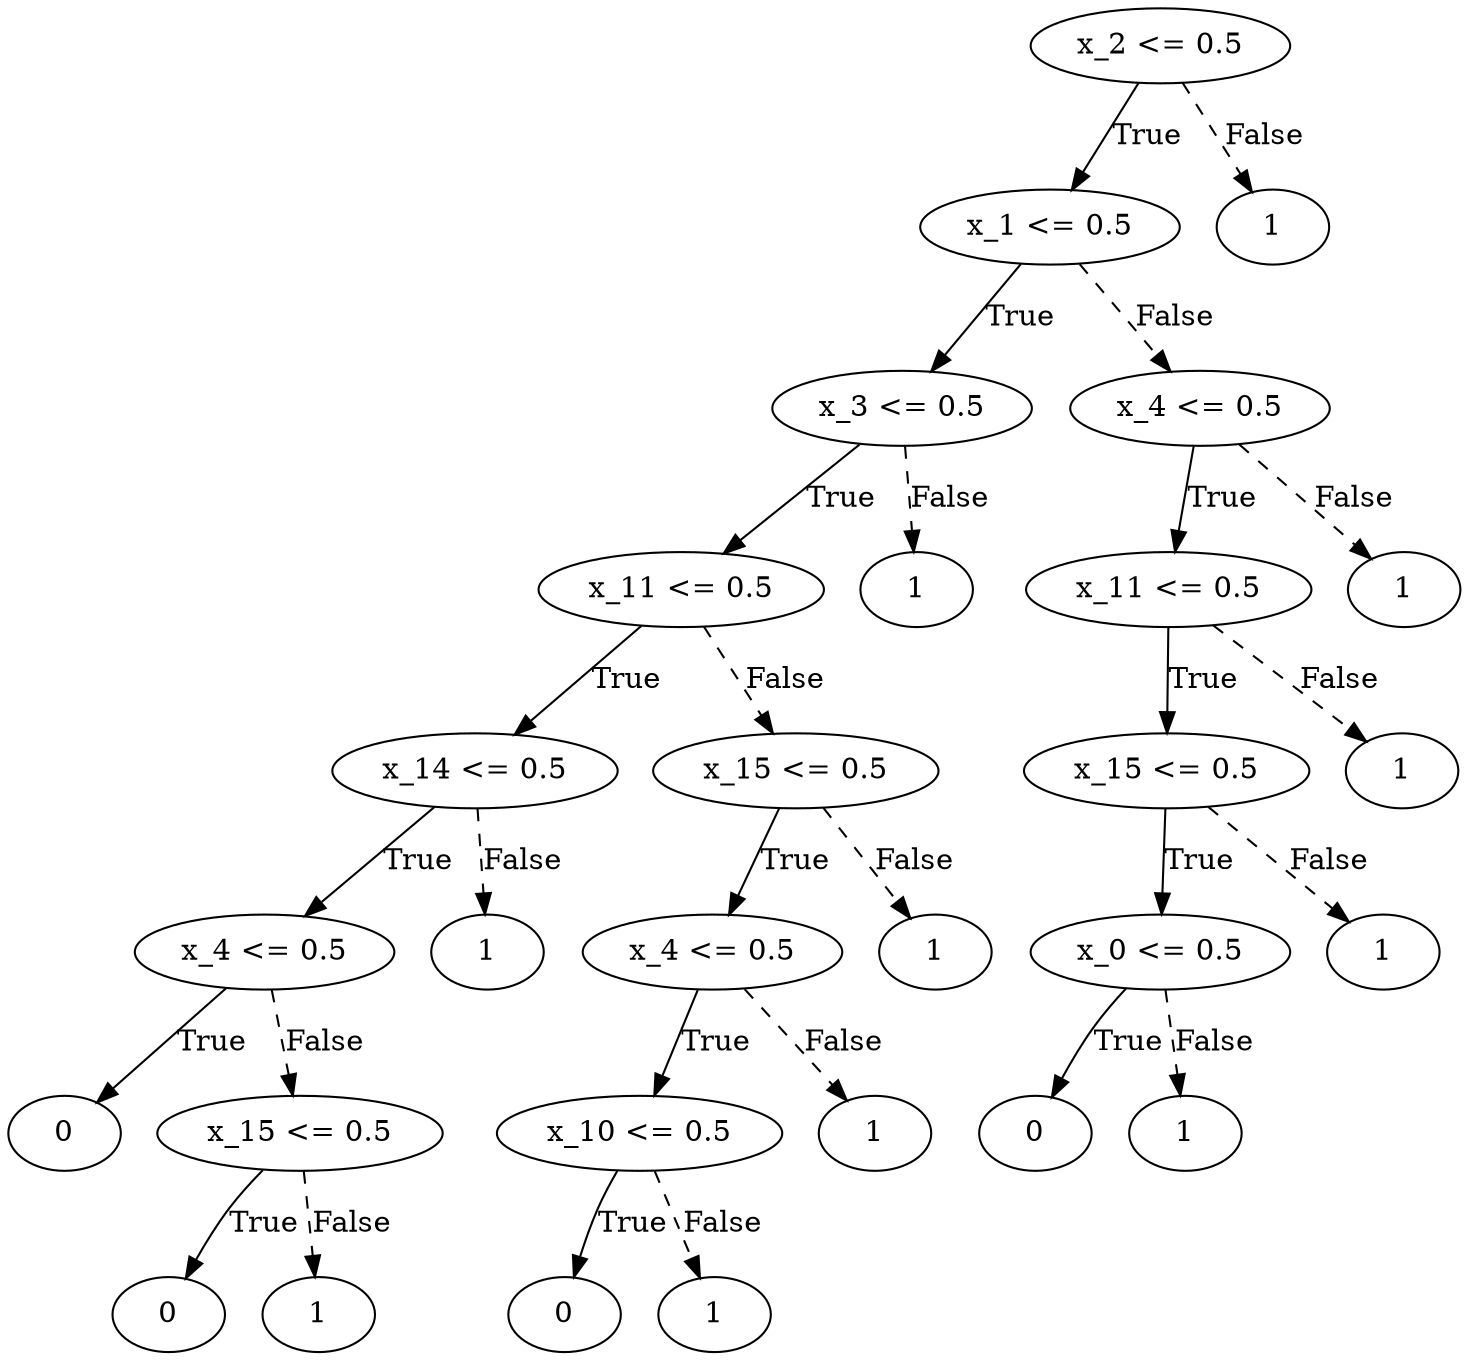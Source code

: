 digraph {
0 [label="x_2 <= 0.5"];
1 [label="x_1 <= 0.5"];
2 [label="x_3 <= 0.5"];
3 [label="x_11 <= 0.5"];
4 [label="x_14 <= 0.5"];
5 [label="x_4 <= 0.5"];
6 [label="0"];
5 -> 6 [label="True"];
7 [label="x_15 <= 0.5"];
8 [label="0"];
7 -> 8 [label="True"];
9 [label="1"];
7 -> 9 [style="dashed", label="False"];
5 -> 7 [style="dashed", label="False"];
4 -> 5 [label="True"];
10 [label="1"];
4 -> 10 [style="dashed", label="False"];
3 -> 4 [label="True"];
11 [label="x_15 <= 0.5"];
12 [label="x_4 <= 0.5"];
13 [label="x_10 <= 0.5"];
14 [label="0"];
13 -> 14 [label="True"];
15 [label="1"];
13 -> 15 [style="dashed", label="False"];
12 -> 13 [label="True"];
16 [label="1"];
12 -> 16 [style="dashed", label="False"];
11 -> 12 [label="True"];
17 [label="1"];
11 -> 17 [style="dashed", label="False"];
3 -> 11 [style="dashed", label="False"];
2 -> 3 [label="True"];
18 [label="1"];
2 -> 18 [style="dashed", label="False"];
1 -> 2 [label="True"];
19 [label="x_4 <= 0.5"];
20 [label="x_11 <= 0.5"];
21 [label="x_15 <= 0.5"];
22 [label="x_0 <= 0.5"];
23 [label="0"];
22 -> 23 [label="True"];
24 [label="1"];
22 -> 24 [style="dashed", label="False"];
21 -> 22 [label="True"];
25 [label="1"];
21 -> 25 [style="dashed", label="False"];
20 -> 21 [label="True"];
26 [label="1"];
20 -> 26 [style="dashed", label="False"];
19 -> 20 [label="True"];
27 [label="1"];
19 -> 27 [style="dashed", label="False"];
1 -> 19 [style="dashed", label="False"];
0 -> 1 [label="True"];
28 [label="1"];
0 -> 28 [style="dashed", label="False"];

}